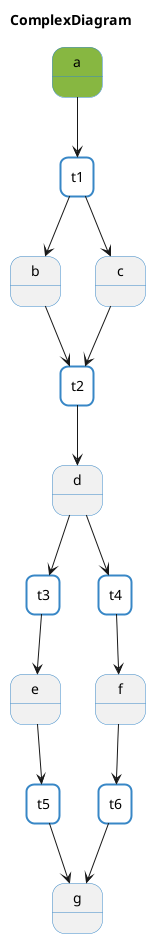 @startuml
allow_mixing
title ComplexDiagram
skinparam titleBorderRoundCorner 15
skinparam titleBorderThickness 2
skinparam state {
    BackgroundColor<<initial>> #87b741
    BackgroundColor<<marked>> #3887C6
    BorderColor #3887C6
    BorderColor<<marked>> Black
    FontColor<<marked>> White
}
skinparam agent {
    BackgroundColor #ffffff
    BorderColor #3887C6
}
state "a" <<initial>>
state "b"
state "c"
state "d"
state "e"
state "f"
state "g"
agent "t1"
agent "t2"
agent "t3"
agent "t4"
agent "t5"
agent "t6"
"a" --> "t1"
"t1" --> "b"
"t1" --> "c"
"b" --> "t2"
"t2" --> "d"
"c" --> "t2"
"d" --> "t3"
"t3" --> "e"
"d" --> "t4"
"t4" --> "f"
"e" --> "t5"
"t5" --> "g"
"f" --> "t6"
"t6" --> "g"
@enduml
